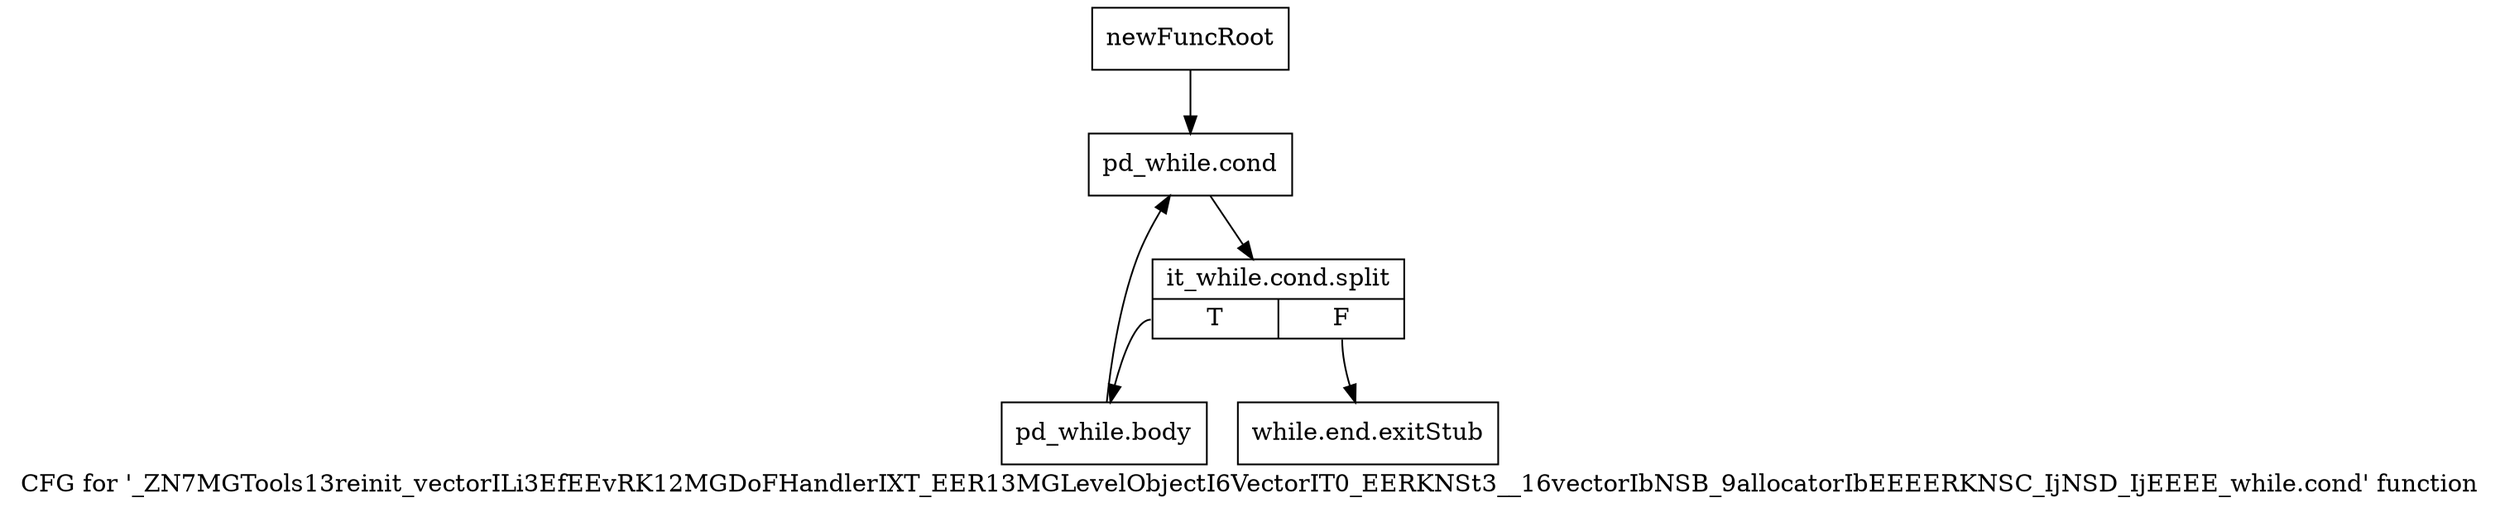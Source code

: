 digraph "CFG for '_ZN7MGTools13reinit_vectorILi3EfEEvRK12MGDoFHandlerIXT_EER13MGLevelObjectI6VectorIT0_EERKNSt3__16vectorIbNSB_9allocatorIbEEEERKNSC_IjNSD_IjEEEE_while.cond' function" {
	label="CFG for '_ZN7MGTools13reinit_vectorILi3EfEEvRK12MGDoFHandlerIXT_EER13MGLevelObjectI6VectorIT0_EERKNSt3__16vectorIbNSB_9allocatorIbEEEERKNSC_IjNSD_IjEEEE_while.cond' function";

	Node0x953cfb0 [shape=record,label="{newFuncRoot}"];
	Node0x953cfb0 -> Node0x953d050;
	Node0x953d000 [shape=record,label="{while.end.exitStub}"];
	Node0x953d050 [shape=record,label="{pd_while.cond}"];
	Node0x953d050 -> Node0xaacc620;
	Node0xaacc620 [shape=record,label="{it_while.cond.split|{<s0>T|<s1>F}}"];
	Node0xaacc620:s0 -> Node0x953d0a0;
	Node0xaacc620:s1 -> Node0x953d000;
	Node0x953d0a0 [shape=record,label="{pd_while.body}"];
	Node0x953d0a0 -> Node0x953d050;
}
